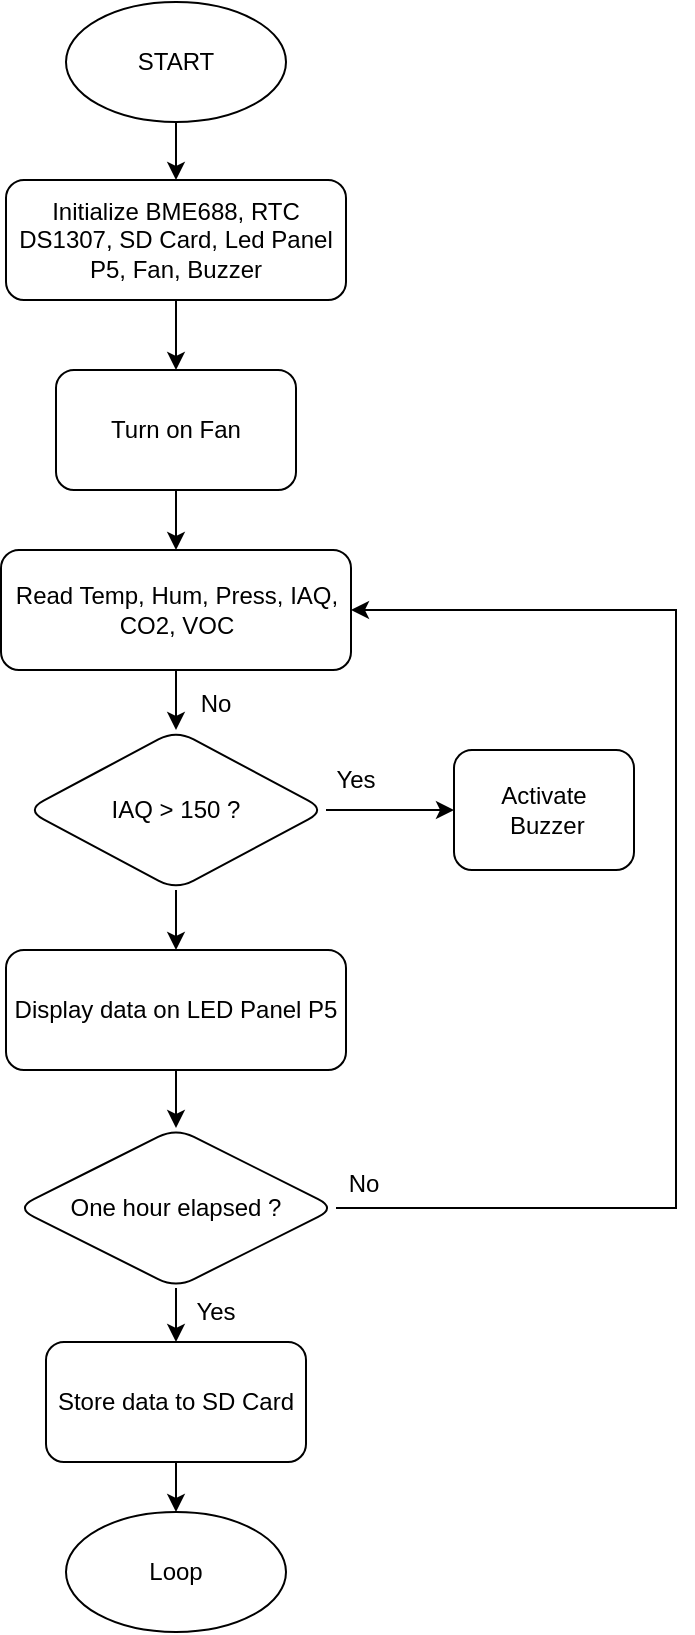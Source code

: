 <mxfile version="22.0.0" type="device">
  <diagram id="C5RBs43oDa-KdzZeNtuy" name="Page-1">
    <mxGraphModel dx="669" dy="788" grid="1" gridSize="10" guides="1" tooltips="1" connect="1" arrows="1" fold="1" page="1" pageScale="1" pageWidth="827" pageHeight="1169" math="0" shadow="0">
      <root>
        <mxCell id="WIyWlLk6GJQsqaUBKTNV-0" />
        <mxCell id="WIyWlLk6GJQsqaUBKTNV-1" parent="WIyWlLk6GJQsqaUBKTNV-0" />
        <mxCell id="8JLBQAUEPFs531ZsQ0yf-9" style="edgeStyle=orthogonalEdgeStyle;rounded=0;orthogonalLoop=1;jettySize=auto;html=1;exitX=0.5;exitY=1;exitDx=0;exitDy=0;entryX=0.5;entryY=0;entryDx=0;entryDy=0;" edge="1" parent="WIyWlLk6GJQsqaUBKTNV-1" source="8JLBQAUEPFs531ZsQ0yf-0" target="8JLBQAUEPFs531ZsQ0yf-3">
          <mxGeometry relative="1" as="geometry" />
        </mxCell>
        <mxCell id="8JLBQAUEPFs531ZsQ0yf-0" value="START" style="ellipse;whiteSpace=wrap;html=1;" vertex="1" parent="WIyWlLk6GJQsqaUBKTNV-1">
          <mxGeometry x="265" y="234" width="110" height="60" as="geometry" />
        </mxCell>
        <mxCell id="8JLBQAUEPFs531ZsQ0yf-5" value="" style="edgeStyle=orthogonalEdgeStyle;rounded=0;orthogonalLoop=1;jettySize=auto;html=1;" edge="1" parent="WIyWlLk6GJQsqaUBKTNV-1" source="8JLBQAUEPFs531ZsQ0yf-3" target="8JLBQAUEPFs531ZsQ0yf-4">
          <mxGeometry relative="1" as="geometry" />
        </mxCell>
        <mxCell id="8JLBQAUEPFs531ZsQ0yf-3" value="Initialize BME688, RTC DS1307, SD Card, Led Panel P5, Fan, Buzzer" style="rounded=1;whiteSpace=wrap;html=1;" vertex="1" parent="WIyWlLk6GJQsqaUBKTNV-1">
          <mxGeometry x="235" y="323" width="170" height="60" as="geometry" />
        </mxCell>
        <mxCell id="8JLBQAUEPFs531ZsQ0yf-7" value="" style="edgeStyle=orthogonalEdgeStyle;rounded=0;orthogonalLoop=1;jettySize=auto;html=1;" edge="1" parent="WIyWlLk6GJQsqaUBKTNV-1" source="8JLBQAUEPFs531ZsQ0yf-4" target="8JLBQAUEPFs531ZsQ0yf-6">
          <mxGeometry relative="1" as="geometry" />
        </mxCell>
        <mxCell id="8JLBQAUEPFs531ZsQ0yf-4" value="Turn on Fan" style="whiteSpace=wrap;html=1;rounded=1;" vertex="1" parent="WIyWlLk6GJQsqaUBKTNV-1">
          <mxGeometry x="260" y="418" width="120" height="60" as="geometry" />
        </mxCell>
        <mxCell id="8JLBQAUEPFs531ZsQ0yf-11" value="" style="edgeStyle=orthogonalEdgeStyle;rounded=0;orthogonalLoop=1;jettySize=auto;html=1;" edge="1" parent="WIyWlLk6GJQsqaUBKTNV-1" source="8JLBQAUEPFs531ZsQ0yf-6" target="8JLBQAUEPFs531ZsQ0yf-10">
          <mxGeometry relative="1" as="geometry" />
        </mxCell>
        <mxCell id="8JLBQAUEPFs531ZsQ0yf-6" value="Read Temp, Hum, Press, IAQ, CO2, VOC" style="whiteSpace=wrap;html=1;rounded=1;" vertex="1" parent="WIyWlLk6GJQsqaUBKTNV-1">
          <mxGeometry x="232.5" y="508" width="175" height="60" as="geometry" />
        </mxCell>
        <mxCell id="8JLBQAUEPFs531ZsQ0yf-15" value="" style="edgeStyle=orthogonalEdgeStyle;rounded=0;orthogonalLoop=1;jettySize=auto;html=1;" edge="1" parent="WIyWlLk6GJQsqaUBKTNV-1" source="8JLBQAUEPFs531ZsQ0yf-10" target="8JLBQAUEPFs531ZsQ0yf-14">
          <mxGeometry relative="1" as="geometry" />
        </mxCell>
        <mxCell id="8JLBQAUEPFs531ZsQ0yf-16" style="edgeStyle=orthogonalEdgeStyle;rounded=0;orthogonalLoop=1;jettySize=auto;html=1;exitX=1;exitY=0.5;exitDx=0;exitDy=0;entryX=0;entryY=0.5;entryDx=0;entryDy=0;" edge="1" parent="WIyWlLk6GJQsqaUBKTNV-1" source="8JLBQAUEPFs531ZsQ0yf-10" target="8JLBQAUEPFs531ZsQ0yf-12">
          <mxGeometry relative="1" as="geometry" />
        </mxCell>
        <mxCell id="8JLBQAUEPFs531ZsQ0yf-10" value="IAQ &amp;gt; 150 ?" style="rhombus;whiteSpace=wrap;html=1;rounded=1;" vertex="1" parent="WIyWlLk6GJQsqaUBKTNV-1">
          <mxGeometry x="245" y="598" width="150" height="80" as="geometry" />
        </mxCell>
        <mxCell id="8JLBQAUEPFs531ZsQ0yf-12" value="Activate&lt;br&gt;&amp;nbsp;Buzzer" style="whiteSpace=wrap;html=1;rounded=1;" vertex="1" parent="WIyWlLk6GJQsqaUBKTNV-1">
          <mxGeometry x="459" y="608" width="90" height="60" as="geometry" />
        </mxCell>
        <mxCell id="8JLBQAUEPFs531ZsQ0yf-19" value="" style="edgeStyle=orthogonalEdgeStyle;rounded=0;orthogonalLoop=1;jettySize=auto;html=1;" edge="1" parent="WIyWlLk6GJQsqaUBKTNV-1" source="8JLBQAUEPFs531ZsQ0yf-14" target="8JLBQAUEPFs531ZsQ0yf-18">
          <mxGeometry relative="1" as="geometry" />
        </mxCell>
        <mxCell id="8JLBQAUEPFs531ZsQ0yf-14" value="Display data on LED Panel P5" style="whiteSpace=wrap;html=1;rounded=1;" vertex="1" parent="WIyWlLk6GJQsqaUBKTNV-1">
          <mxGeometry x="235" y="708" width="170" height="60" as="geometry" />
        </mxCell>
        <mxCell id="8JLBQAUEPFs531ZsQ0yf-21" value="" style="edgeStyle=orthogonalEdgeStyle;rounded=0;orthogonalLoop=1;jettySize=auto;html=1;" edge="1" parent="WIyWlLk6GJQsqaUBKTNV-1" source="8JLBQAUEPFs531ZsQ0yf-18" target="8JLBQAUEPFs531ZsQ0yf-20">
          <mxGeometry relative="1" as="geometry" />
        </mxCell>
        <mxCell id="8JLBQAUEPFs531ZsQ0yf-26" style="edgeStyle=orthogonalEdgeStyle;rounded=0;orthogonalLoop=1;jettySize=auto;html=1;exitX=1;exitY=0.5;exitDx=0;exitDy=0;entryX=1;entryY=0.5;entryDx=0;entryDy=0;" edge="1" parent="WIyWlLk6GJQsqaUBKTNV-1" source="8JLBQAUEPFs531ZsQ0yf-18" target="8JLBQAUEPFs531ZsQ0yf-6">
          <mxGeometry relative="1" as="geometry">
            <Array as="points">
              <mxPoint x="570" y="837" />
              <mxPoint x="570" y="538" />
            </Array>
          </mxGeometry>
        </mxCell>
        <mxCell id="8JLBQAUEPFs531ZsQ0yf-18" value="One hour elapsed ?" style="rhombus;whiteSpace=wrap;html=1;rounded=1;" vertex="1" parent="WIyWlLk6GJQsqaUBKTNV-1">
          <mxGeometry x="240" y="797" width="160" height="80" as="geometry" />
        </mxCell>
        <mxCell id="8JLBQAUEPFs531ZsQ0yf-25" style="edgeStyle=orthogonalEdgeStyle;rounded=0;orthogonalLoop=1;jettySize=auto;html=1;exitX=0.5;exitY=1;exitDx=0;exitDy=0;entryX=0.5;entryY=0;entryDx=0;entryDy=0;" edge="1" parent="WIyWlLk6GJQsqaUBKTNV-1" source="8JLBQAUEPFs531ZsQ0yf-20" target="8JLBQAUEPFs531ZsQ0yf-24">
          <mxGeometry relative="1" as="geometry" />
        </mxCell>
        <mxCell id="8JLBQAUEPFs531ZsQ0yf-20" value="Store data to SD Card" style="whiteSpace=wrap;html=1;rounded=1;" vertex="1" parent="WIyWlLk6GJQsqaUBKTNV-1">
          <mxGeometry x="255" y="904" width="130" height="60" as="geometry" />
        </mxCell>
        <mxCell id="8JLBQAUEPFs531ZsQ0yf-24" value="Loop" style="ellipse;whiteSpace=wrap;html=1;" vertex="1" parent="WIyWlLk6GJQsqaUBKTNV-1">
          <mxGeometry x="265" y="989" width="110" height="60" as="geometry" />
        </mxCell>
        <mxCell id="8JLBQAUEPFs531ZsQ0yf-27" value="No" style="text;html=1;strokeColor=none;fillColor=none;align=center;verticalAlign=middle;whiteSpace=wrap;rounded=0;" vertex="1" parent="WIyWlLk6GJQsqaUBKTNV-1">
          <mxGeometry x="384" y="810" width="60" height="30" as="geometry" />
        </mxCell>
        <mxCell id="8JLBQAUEPFs531ZsQ0yf-28" value="No" style="text;html=1;strokeColor=none;fillColor=none;align=center;verticalAlign=middle;whiteSpace=wrap;rounded=0;" vertex="1" parent="WIyWlLk6GJQsqaUBKTNV-1">
          <mxGeometry x="310" y="570" width="60" height="30" as="geometry" />
        </mxCell>
        <mxCell id="8JLBQAUEPFs531ZsQ0yf-29" value="Yes" style="text;html=1;strokeColor=none;fillColor=none;align=center;verticalAlign=middle;whiteSpace=wrap;rounded=0;" vertex="1" parent="WIyWlLk6GJQsqaUBKTNV-1">
          <mxGeometry x="310" y="874" width="60" height="30" as="geometry" />
        </mxCell>
        <mxCell id="8JLBQAUEPFs531ZsQ0yf-30" value="Yes" style="text;html=1;strokeColor=none;fillColor=none;align=center;verticalAlign=middle;whiteSpace=wrap;rounded=0;" vertex="1" parent="WIyWlLk6GJQsqaUBKTNV-1">
          <mxGeometry x="380" y="608" width="60" height="30" as="geometry" />
        </mxCell>
      </root>
    </mxGraphModel>
  </diagram>
</mxfile>
